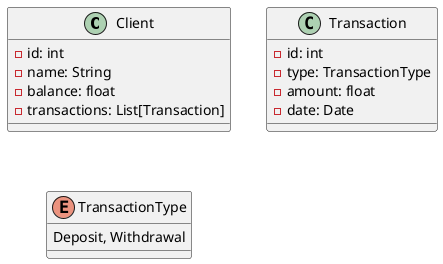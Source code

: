 @startuml
   class Client {
       - id: int
       - name: String
       - balance: float
       - transactions: List[Transaction]
   }

   class Transaction {
       - id: int
       - type: TransactionType
       - amount: float
       - date: Date
   }

   enum TransactionType {
       Deposit, Withdrawal
   }
   @enduml